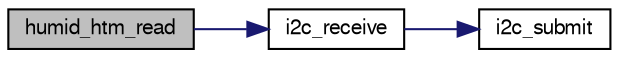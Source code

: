 digraph "humid_htm_read"
{
  edge [fontname="FreeSans",fontsize="10",labelfontname="FreeSans",labelfontsize="10"];
  node [fontname="FreeSans",fontsize="10",shape=record];
  rankdir="LR";
  Node1 [label="humid_htm_read",height=0.2,width=0.4,color="black", fillcolor="grey75", style="filled", fontcolor="black"];
  Node1 -> Node2 [color="midnightblue",fontsize="10",style="solid",fontname="FreeSans"];
  Node2 [label="i2c_receive",height=0.2,width=0.4,color="black", fillcolor="white", style="filled",URL="$group__i2c.html#ga9e7c3ccd9ba7415486bfb2e52eaa3964",tooltip="Submit a read only transaction. "];
  Node2 -> Node3 [color="midnightblue",fontsize="10",style="solid",fontname="FreeSans"];
  Node3 [label="i2c_submit",height=0.2,width=0.4,color="black", fillcolor="white", style="filled",URL="$group__i2c.html#ga4eed48e542a9c71b93372f5a38d7e367",tooltip="Submit a I2C transaction. "];
}
